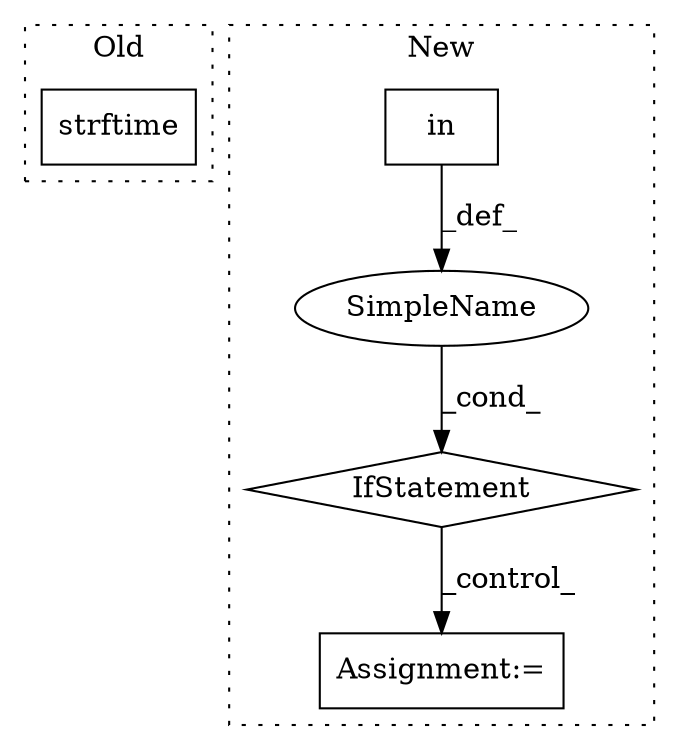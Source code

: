digraph G {
subgraph cluster0 {
1 [label="strftime" a="32" s="18074,18102" l="9,1" shape="box"];
label = "Old";
style="dotted";
}
subgraph cluster1 {
2 [label="in" a="105" s="18102" l="40" shape="box"];
3 [label="IfStatement" a="25" s="18043,18143" l="4,2" shape="diamond"];
4 [label="Assignment:=" a="7" s="18155" l="1" shape="box"];
5 [label="SimpleName" a="42" s="" l="" shape="ellipse"];
label = "New";
style="dotted";
}
2 -> 5 [label="_def_"];
3 -> 4 [label="_control_"];
5 -> 3 [label="_cond_"];
}